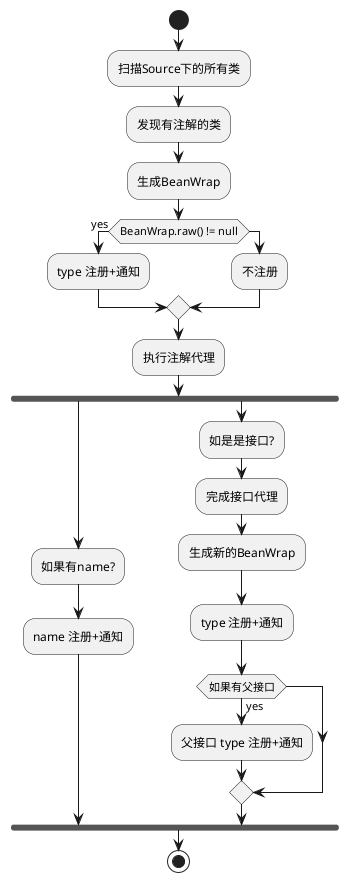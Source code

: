@startuml
start
:扫描Source下的所有类;
:发现有注解的类;
:生成BeanWrap;
if(BeanWrap.raw() != null) then(yes)
    :type 注册+通知;
else
    :不注册;
endif
:执行注解代理;
fork
  :如果有name?;
  :name 注册+通知;
fork again
  :如是是接口?;
  :完成接口代理;
  :生成新的BeanWrap;
  :type 注册+通知;
  if(如果有父接口) then(yes)
    :父接口 type 注册+通知;
  endif
end fork
stop
@enduml
